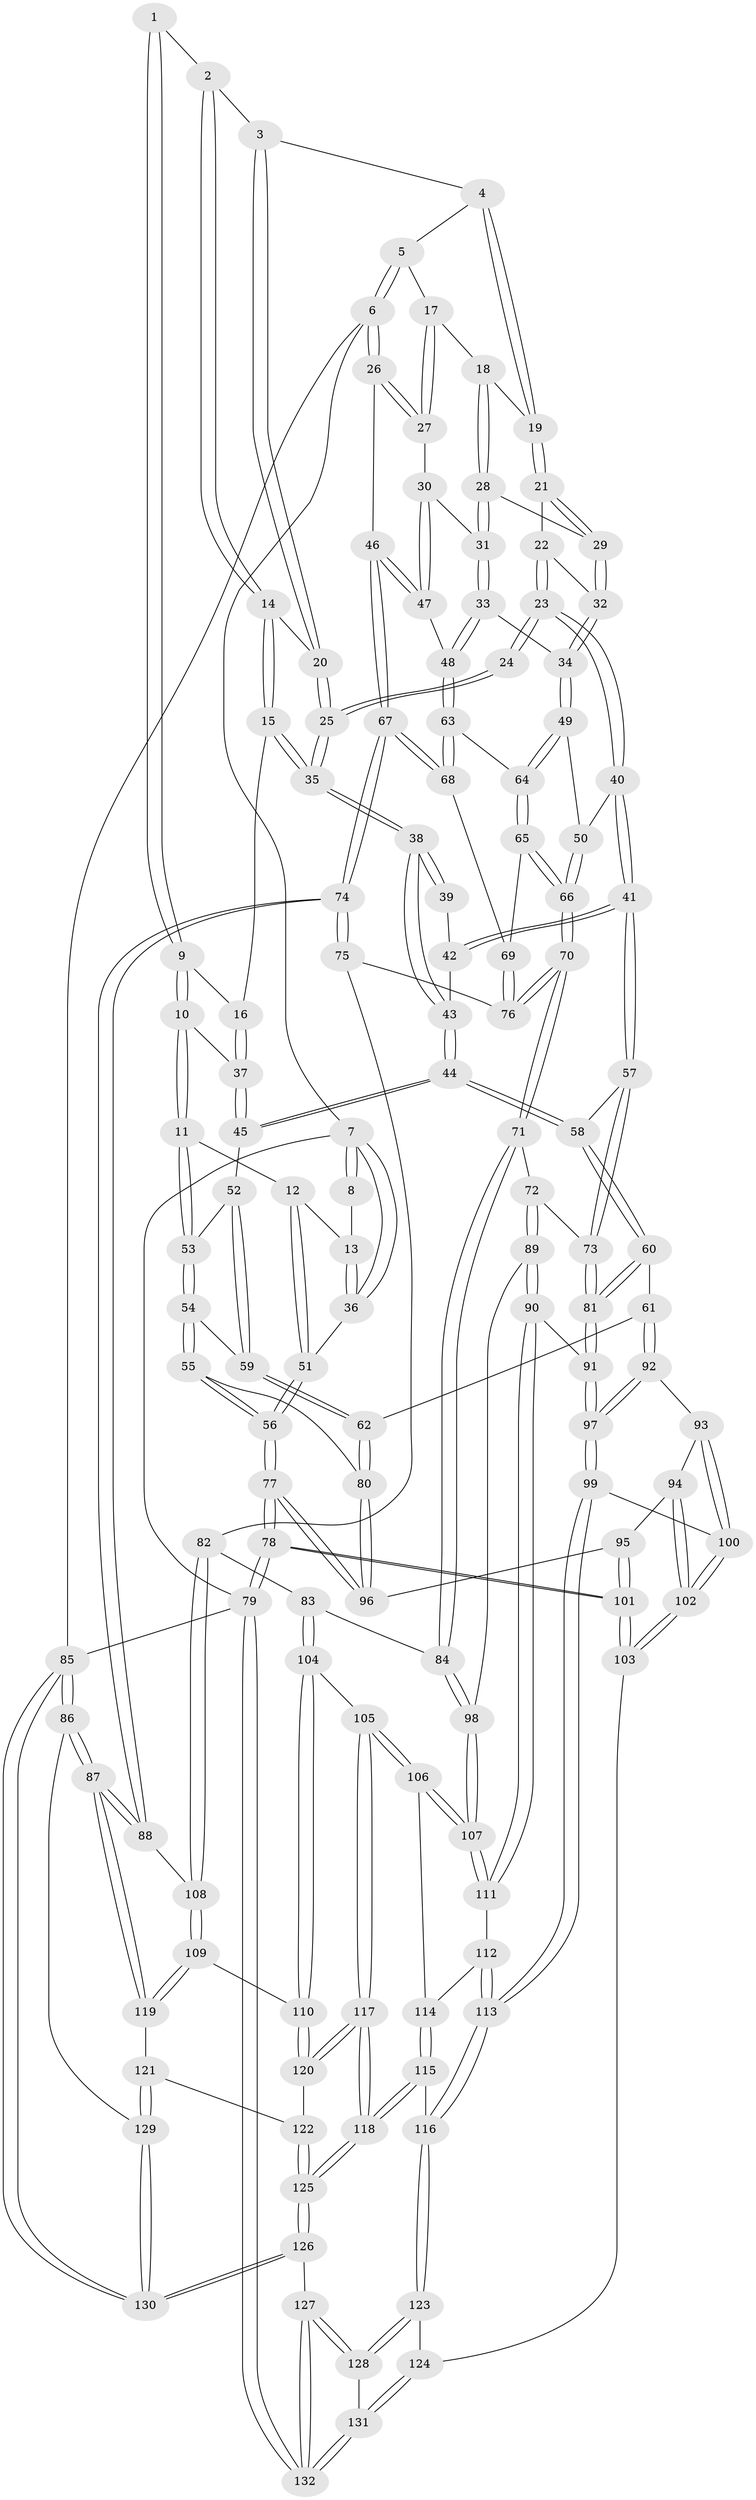 // coarse degree distribution, {2: 0.030303030303030304, 3: 0.36363636363636365, 4: 0.5606060606060606, 5: 0.030303030303030304, 6: 0.015151515151515152}
// Generated by graph-tools (version 1.1) at 2025/38/03/04/25 23:38:26]
// undirected, 132 vertices, 327 edges
graph export_dot {
  node [color=gray90,style=filled];
  1 [pos="+0.2861086535109713+0"];
  2 [pos="+0.4304177200644498+0"];
  3 [pos="+0.5288832741478688+0"];
  4 [pos="+0.6390505963147829+0"];
  5 [pos="+0.9207036458291907+0"];
  6 [pos="+1+0"];
  7 [pos="+0+0"];
  8 [pos="+0.2471149159596719+0"];
  9 [pos="+0.29321795261381334+0"];
  10 [pos="+0.16951979597017153+0.13944828108550777"];
  11 [pos="+0.1656156676246431+0.14101504718714514"];
  12 [pos="+0.1523661476075768+0.12300056161174573"];
  13 [pos="+0.13710984968119+0.07438923787962273"];
  14 [pos="+0.3780662071174222+0.08650343445209503"];
  15 [pos="+0.3571074110992645+0.11630950623150227"];
  16 [pos="+0.3287523720205261+0.09568764080108534"];
  17 [pos="+0.8581283465665043+0.019106544427228103"];
  18 [pos="+0.7973229775298913+0.06266297625716115"];
  19 [pos="+0.663050392452164+0"];
  20 [pos="+0.5063946366808962+0"];
  21 [pos="+0.6771480799642404+0.029218217234420387"];
  22 [pos="+0.6757449215670961+0.03513735982918606"];
  23 [pos="+0.6007697408544898+0.19187225780965736"];
  24 [pos="+0.526833298443387+0.10356305746017949"];
  25 [pos="+0.5157747020274275+0.08215184200737158"];
  26 [pos="+1+0.0031835215490329857"];
  27 [pos="+0.8942801044961585+0.09174346431199287"];
  28 [pos="+0.794106994684474+0.06907930079681933"];
  29 [pos="+0.7781021337124256+0.08080818278199174"];
  30 [pos="+0.8714972562764198+0.13792785264876994"];
  31 [pos="+0.8698260300893583+0.13887239653642675"];
  32 [pos="+0.7579336053745376+0.14729282411006644"];
  33 [pos="+0.8240441052218935+0.18803094947421045"];
  34 [pos="+0.7568660101610134+0.19325210466807732"];
  35 [pos="+0.35941476447575116+0.11988606586411044"];
  36 [pos="+0+0"];
  37 [pos="+0.193440521701986+0.13577657815267585"];
  38 [pos="+0.362273499830811+0.1362921557810436"];
  39 [pos="+0.4459511944412999+0.15704208776269885"];
  40 [pos="+0.6054782623953664+0.21163866383437727"];
  41 [pos="+0.566968857890499+0.2684061619491691"];
  42 [pos="+0.4576569087926127+0.18844106766112723"];
  43 [pos="+0.35616199518514363+0.20039175958152353"];
  44 [pos="+0.3555249142334419+0.20278834161427087"];
  45 [pos="+0.3447577156680395+0.2051949509680164"];
  46 [pos="+1+0.1901728408595145"];
  47 [pos="+0.934557473012563+0.17173843217325904"];
  48 [pos="+0.8886002181995026+0.26296573414440605"];
  49 [pos="+0.7419891653533965+0.20386736886626028"];
  50 [pos="+0.7189644680541093+0.2163358253168447"];
  51 [pos="+0+0.10606325105308528"];
  52 [pos="+0.27222291854043057+0.2348256762350766"];
  53 [pos="+0.16253705858477616+0.16211311642594364"];
  54 [pos="+0.15069688205611406+0.1828720785201972"];
  55 [pos="+0+0.3488895465607564"];
  56 [pos="+0+0.3345271099955292"];
  57 [pos="+0.540334962173758+0.32677708893669544"];
  58 [pos="+0.4234097626186811+0.3393664363728459"];
  59 [pos="+0.24905577204197024+0.34779849652887906"];
  60 [pos="+0.3484685290957761+0.4002036458519144"];
  61 [pos="+0.25731886904315043+0.4069992654760635"];
  62 [pos="+0.2550627798918336+0.405541736606596"];
  63 [pos="+0.8905251197373316+0.26693990896631925"];
  64 [pos="+0.8349636772132182+0.2983561017836542"];
  65 [pos="+0.7939090185431705+0.34882870001689875"];
  66 [pos="+0.7707255428767406+0.35534180006289906"];
  67 [pos="+1+0.3522630361474081"];
  68 [pos="+0.9389475789893976+0.30035563967732026"];
  69 [pos="+0.8607774393894142+0.3664951981901906"];
  70 [pos="+0.7242578611808316+0.439298746195129"];
  71 [pos="+0.7235370177146864+0.4400933932529807"];
  72 [pos="+0.6061747466849311+0.4176075583218633"];
  73 [pos="+0.5637899046081647+0.3643862480070506"];
  74 [pos="+1+0.4006336615169642"];
  75 [pos="+0.897953549326945+0.436837711627618"];
  76 [pos="+0.8778152344970848+0.42118798237597804"];
  77 [pos="+0+0.7589374170678853"];
  78 [pos="+0+1"];
  79 [pos="+0+1"];
  80 [pos="+0.030901813652614716+0.3814287621609519"];
  81 [pos="+0.42256846619631866+0.5559200573123028"];
  82 [pos="+0.8316047504460343+0.5557017572617456"];
  83 [pos="+0.7837176427569159+0.5466848493055738"];
  84 [pos="+0.7681526505809554+0.5346406572762731"];
  85 [pos="+1+1"];
  86 [pos="+1+1"];
  87 [pos="+1+0.8411017104128581"];
  88 [pos="+1+0.49810606434739607"];
  89 [pos="+0.5876279357348443+0.4758229143660851"];
  90 [pos="+0.5096318061291134+0.5771675159429751"];
  91 [pos="+0.4239574471310484+0.5607768673284442"];
  92 [pos="+0.2510603585438293+0.44719684026031814"];
  93 [pos="+0.23160082418038797+0.5136435944520136"];
  94 [pos="+0.10927503477226438+0.5718021412054941"];
  95 [pos="+0.10321125050509393+0.5685068499665423"];
  96 [pos="+0.08434469689412873+0.5471813529873989"];
  97 [pos="+0.3669349650698265+0.6252130822695259"];
  98 [pos="+0.6531476782974299+0.6001301536210173"];
  99 [pos="+0.30759962305168986+0.7174464699485469"];
  100 [pos="+0.278767578284303+0.715859737398369"];
  101 [pos="+0+0.9173390391280823"];
  102 [pos="+0.2098187774248022+0.7378512014040965"];
  103 [pos="+0.09937286287094213+0.8319506754584142"];
  104 [pos="+0.7329190515221634+0.7183554267412269"];
  105 [pos="+0.7021410975513317+0.7221583225408338"];
  106 [pos="+0.6342465091195468+0.6816976372782059"];
  107 [pos="+0.6266518750748462+0.6498503070201401"];
  108 [pos="+0.8707860561356933+0.5820885356825817"];
  109 [pos="+0.8876391548411445+0.7483147505292138"];
  110 [pos="+0.8264829605374039+0.7619216962596118"];
  111 [pos="+0.5131449950141118+0.5829449315952989"];
  112 [pos="+0.5006640918889962+0.675520349317468"];
  113 [pos="+0.38452385917335413+0.7779265281750749"];
  114 [pos="+0.5820050628513201+0.7193742596907376"];
  115 [pos="+0.5298527484806023+0.8183030834078416"];
  116 [pos="+0.3991814699660794+0.7987439426406759"];
  117 [pos="+0.6330295627481006+0.9066882415609319"];
  118 [pos="+0.6289680195406134+0.9135569982441754"];
  119 [pos="+1+0.8145459125484733"];
  120 [pos="+0.8163047698089271+0.784437241036893"];
  121 [pos="+0.8583913814897085+0.9389468472360312"];
  122 [pos="+0.793941902756007+0.9223132581266346"];
  123 [pos="+0.3875610410948461+0.8795015990916483"];
  124 [pos="+0.2569512803486237+0.9540391382683076"];
  125 [pos="+0.6445380682952665+0.9851906900562021"];
  126 [pos="+0.5999242311084256+1"];
  127 [pos="+0.5320288710144454+1"];
  128 [pos="+0.42188998273440215+0.972041211322125"];
  129 [pos="+0.8698585732603232+0.983546298292628"];
  130 [pos="+0.8625634531633772+1"];
  131 [pos="+0.26490030257848446+0.9926628552321753"];
  132 [pos="+0.26217847817787354+1"];
  1 -- 2;
  1 -- 9;
  1 -- 9;
  2 -- 3;
  2 -- 14;
  2 -- 14;
  3 -- 4;
  3 -- 20;
  3 -- 20;
  4 -- 5;
  4 -- 19;
  4 -- 19;
  5 -- 6;
  5 -- 6;
  5 -- 17;
  6 -- 7;
  6 -- 26;
  6 -- 26;
  6 -- 85;
  7 -- 8;
  7 -- 8;
  7 -- 36;
  7 -- 36;
  7 -- 79;
  8 -- 13;
  9 -- 10;
  9 -- 10;
  9 -- 16;
  10 -- 11;
  10 -- 11;
  10 -- 37;
  11 -- 12;
  11 -- 53;
  11 -- 53;
  12 -- 13;
  12 -- 51;
  12 -- 51;
  13 -- 36;
  13 -- 36;
  14 -- 15;
  14 -- 15;
  14 -- 20;
  15 -- 16;
  15 -- 35;
  15 -- 35;
  16 -- 37;
  16 -- 37;
  17 -- 18;
  17 -- 27;
  17 -- 27;
  18 -- 19;
  18 -- 28;
  18 -- 28;
  19 -- 21;
  19 -- 21;
  20 -- 25;
  20 -- 25;
  21 -- 22;
  21 -- 29;
  21 -- 29;
  22 -- 23;
  22 -- 23;
  22 -- 32;
  23 -- 24;
  23 -- 24;
  23 -- 40;
  23 -- 40;
  24 -- 25;
  24 -- 25;
  25 -- 35;
  25 -- 35;
  26 -- 27;
  26 -- 27;
  26 -- 46;
  27 -- 30;
  28 -- 29;
  28 -- 31;
  28 -- 31;
  29 -- 32;
  29 -- 32;
  30 -- 31;
  30 -- 47;
  30 -- 47;
  31 -- 33;
  31 -- 33;
  32 -- 34;
  32 -- 34;
  33 -- 34;
  33 -- 48;
  33 -- 48;
  34 -- 49;
  34 -- 49;
  35 -- 38;
  35 -- 38;
  36 -- 51;
  37 -- 45;
  37 -- 45;
  38 -- 39;
  38 -- 39;
  38 -- 43;
  38 -- 43;
  39 -- 42;
  40 -- 41;
  40 -- 41;
  40 -- 50;
  41 -- 42;
  41 -- 42;
  41 -- 57;
  41 -- 57;
  42 -- 43;
  43 -- 44;
  43 -- 44;
  44 -- 45;
  44 -- 45;
  44 -- 58;
  44 -- 58;
  45 -- 52;
  46 -- 47;
  46 -- 47;
  46 -- 67;
  46 -- 67;
  47 -- 48;
  48 -- 63;
  48 -- 63;
  49 -- 50;
  49 -- 64;
  49 -- 64;
  50 -- 66;
  50 -- 66;
  51 -- 56;
  51 -- 56;
  52 -- 53;
  52 -- 59;
  52 -- 59;
  53 -- 54;
  53 -- 54;
  54 -- 55;
  54 -- 55;
  54 -- 59;
  55 -- 56;
  55 -- 56;
  55 -- 80;
  56 -- 77;
  56 -- 77;
  57 -- 58;
  57 -- 73;
  57 -- 73;
  58 -- 60;
  58 -- 60;
  59 -- 62;
  59 -- 62;
  60 -- 61;
  60 -- 81;
  60 -- 81;
  61 -- 62;
  61 -- 92;
  61 -- 92;
  62 -- 80;
  62 -- 80;
  63 -- 64;
  63 -- 68;
  63 -- 68;
  64 -- 65;
  64 -- 65;
  65 -- 66;
  65 -- 66;
  65 -- 69;
  66 -- 70;
  66 -- 70;
  67 -- 68;
  67 -- 68;
  67 -- 74;
  67 -- 74;
  68 -- 69;
  69 -- 76;
  69 -- 76;
  70 -- 71;
  70 -- 71;
  70 -- 76;
  70 -- 76;
  71 -- 72;
  71 -- 84;
  71 -- 84;
  72 -- 73;
  72 -- 89;
  72 -- 89;
  73 -- 81;
  73 -- 81;
  74 -- 75;
  74 -- 75;
  74 -- 88;
  74 -- 88;
  75 -- 76;
  75 -- 82;
  77 -- 78;
  77 -- 78;
  77 -- 96;
  77 -- 96;
  78 -- 79;
  78 -- 79;
  78 -- 101;
  78 -- 101;
  79 -- 132;
  79 -- 132;
  79 -- 85;
  80 -- 96;
  80 -- 96;
  81 -- 91;
  81 -- 91;
  82 -- 83;
  82 -- 108;
  82 -- 108;
  83 -- 84;
  83 -- 104;
  83 -- 104;
  84 -- 98;
  84 -- 98;
  85 -- 86;
  85 -- 86;
  85 -- 130;
  85 -- 130;
  86 -- 87;
  86 -- 87;
  86 -- 129;
  87 -- 88;
  87 -- 88;
  87 -- 119;
  87 -- 119;
  88 -- 108;
  89 -- 90;
  89 -- 90;
  89 -- 98;
  90 -- 91;
  90 -- 111;
  90 -- 111;
  91 -- 97;
  91 -- 97;
  92 -- 93;
  92 -- 97;
  92 -- 97;
  93 -- 94;
  93 -- 100;
  93 -- 100;
  94 -- 95;
  94 -- 102;
  94 -- 102;
  95 -- 96;
  95 -- 101;
  95 -- 101;
  97 -- 99;
  97 -- 99;
  98 -- 107;
  98 -- 107;
  99 -- 100;
  99 -- 113;
  99 -- 113;
  100 -- 102;
  100 -- 102;
  101 -- 103;
  101 -- 103;
  102 -- 103;
  102 -- 103;
  103 -- 124;
  104 -- 105;
  104 -- 110;
  104 -- 110;
  105 -- 106;
  105 -- 106;
  105 -- 117;
  105 -- 117;
  106 -- 107;
  106 -- 107;
  106 -- 114;
  107 -- 111;
  107 -- 111;
  108 -- 109;
  108 -- 109;
  109 -- 110;
  109 -- 119;
  109 -- 119;
  110 -- 120;
  110 -- 120;
  111 -- 112;
  112 -- 113;
  112 -- 113;
  112 -- 114;
  113 -- 116;
  113 -- 116;
  114 -- 115;
  114 -- 115;
  115 -- 116;
  115 -- 118;
  115 -- 118;
  116 -- 123;
  116 -- 123;
  117 -- 118;
  117 -- 118;
  117 -- 120;
  117 -- 120;
  118 -- 125;
  118 -- 125;
  119 -- 121;
  120 -- 122;
  121 -- 122;
  121 -- 129;
  121 -- 129;
  122 -- 125;
  122 -- 125;
  123 -- 124;
  123 -- 128;
  123 -- 128;
  124 -- 131;
  124 -- 131;
  125 -- 126;
  125 -- 126;
  126 -- 127;
  126 -- 130;
  126 -- 130;
  127 -- 128;
  127 -- 128;
  127 -- 132;
  127 -- 132;
  128 -- 131;
  129 -- 130;
  129 -- 130;
  131 -- 132;
  131 -- 132;
}
